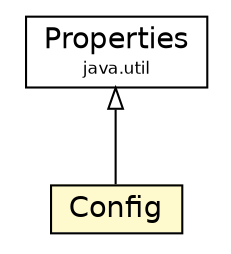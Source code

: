 #!/usr/local/bin/dot
#
# Class diagram 
# Generated by UMLGraph version 5.1 (http://www.umlgraph.org/)
#

digraph G {
	edge [fontname="Helvetica",fontsize=10,labelfontname="Helvetica",labelfontsize=10];
	node [fontname="Helvetica",fontsize=10,shape=plaintext];
	nodesep=0.25;
	ranksep=0.5;
	// jason.jeditplugin.Config
	c43598 [label=<<table title="jason.jeditplugin.Config" border="0" cellborder="1" cellspacing="0" cellpadding="2" port="p" bgcolor="lemonChiffon" href="./Config.html">
		<tr><td><table border="0" cellspacing="0" cellpadding="1">
<tr><td align="center" balign="center"> Config </td></tr>
		</table></td></tr>
		</table>>, fontname="Helvetica", fontcolor="black", fontsize=14.0];
	//jason.jeditplugin.Config extends java.util.Properties
	c43688:p -> c43598:p [dir=back,arrowtail=empty];
	// java.util.Properties
	c43688 [label=<<table title="java.util.Properties" border="0" cellborder="1" cellspacing="0" cellpadding="2" port="p" href="http://java.sun.com/j2se/1.4.2/docs/api/java/util/Properties.html">
		<tr><td><table border="0" cellspacing="0" cellpadding="1">
<tr><td align="center" balign="center"> Properties </td></tr>
<tr><td align="center" balign="center"><font point-size="8.0"> java.util </font></td></tr>
		</table></td></tr>
		</table>>, fontname="Helvetica", fontcolor="black", fontsize=14.0];
}

